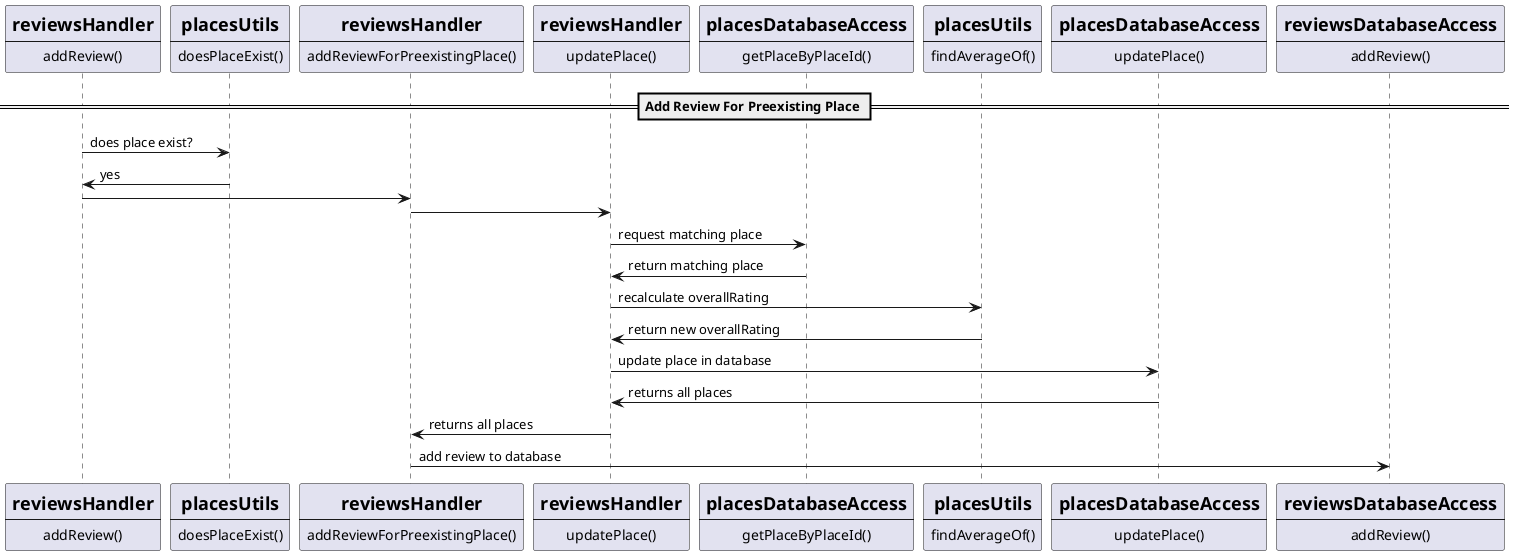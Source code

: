 @startuml Add Review

participant addReview [
    =reviewsHandler
    ----
    addReview()
]

participant doesPlaceExist [
    =placesUtils
    ----
    doesPlaceExist()
]

participant addReviewForPreexistingPlace [
    =reviewsHandler
    ----
    addReviewForPreexistingPlace()
]

participant updatePlace [
    =reviewsHandler
    ----
    updatePlace()
]

participant getPlaceByPlaceId [
    =placesDatabaseAccess
    ----
    getPlaceByPlaceId()
]

participant findAverageOf [
    =placesUtils
    ----
    findAverageOf()
]

participant updatePlaceInDatabase [
    =placesDatabaseAccess
    ----
    updatePlace()
]

participant addReviewToDatabase [
    =reviewsDatabaseAccess
    ----
    addReview()
]

== Add Review For Preexisting Place ==
addReview -> doesPlaceExist: does place exist?
doesPlaceExist -> addReview: yes
addReview -> addReviewForPreexistingPlace
addReviewForPreexistingPlace -> updatePlace
updatePlace -> getPlaceByPlaceId: request matching place
getPlaceByPlaceId -> updatePlace: return matching place
updatePlace -> findAverageOf: recalculate overallRating
findAverageOf -> updatePlace: return new overallRating
updatePlace -> updatePlaceInDatabase: update place in database
updatePlaceInDatabase -> updatePlace: returns all places
updatePlace -> addReviewForPreexistingPlace: returns all places
addReviewForPreexistingPlace -> addReviewToDatabase: add review to database